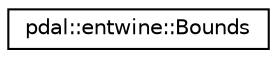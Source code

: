 digraph "Graphical Class Hierarchy"
{
  edge [fontname="Helvetica",fontsize="10",labelfontname="Helvetica",labelfontsize="10"];
  node [fontname="Helvetica",fontsize="10",shape=record];
  rankdir="LR";
  Node1 [label="pdal::entwine::Bounds",height=0.2,width=0.4,color="black", fillcolor="white", style="filled",URL="$classpdal_1_1entwine_1_1Bounds.html"];
}
